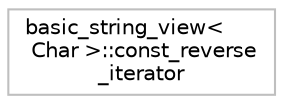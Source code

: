 digraph "Graphical Class Hierarchy"
{
 // LATEX_PDF_SIZE
  edge [fontname="Helvetica",fontsize="10",labelfontname="Helvetica",labelfontsize="10"];
  node [fontname="Helvetica",fontsize="10",shape=record];
  rankdir="LR";
  Node0 [label="basic_string_view\<\l Char \>::const_reverse\l_iterator",height=0.2,width=0.4,color="grey75", fillcolor="white", style="filled",tooltip="STL iterator class."];
}
